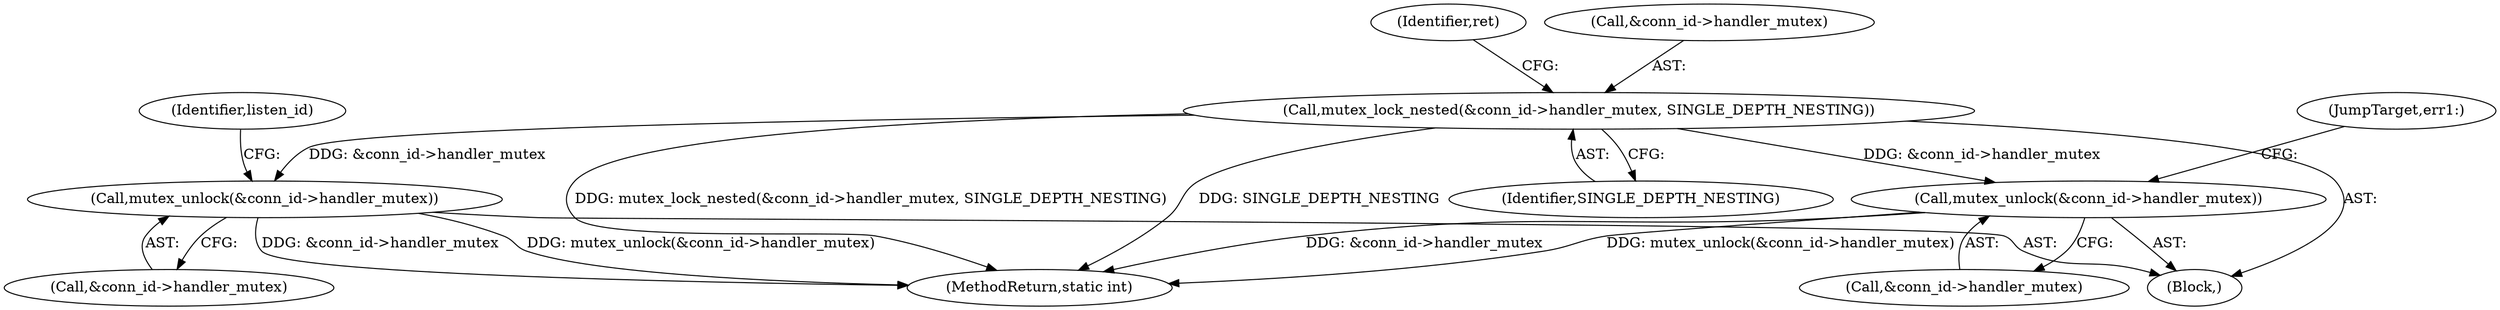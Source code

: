 digraph "0_linux_b2853fd6c2d0f383dbdf7427e263eb576a633867_0@API" {
"1000221" [label="(Call,mutex_lock_nested(&conn_id->handler_mutex, SINGLE_DEPTH_NESTING))"];
"1000292" [label="(Call,mutex_unlock(&conn_id->handler_mutex))"];
"1000320" [label="(Call,mutex_unlock(&conn_id->handler_mutex))"];
"1000300" [label="(Identifier,listen_id)"];
"1000292" [label="(Call,mutex_unlock(&conn_id->handler_mutex))"];
"1000221" [label="(Call,mutex_lock_nested(&conn_id->handler_mutex, SINGLE_DEPTH_NESTING))"];
"1000320" [label="(Call,mutex_unlock(&conn_id->handler_mutex))"];
"1000321" [label="(Call,&conn_id->handler_mutex)"];
"1000228" [label="(Identifier,ret)"];
"1000106" [label="(Block,)"];
"1000340" [label="(MethodReturn,static int)"];
"1000226" [label="(Identifier,SINGLE_DEPTH_NESTING)"];
"1000293" [label="(Call,&conn_id->handler_mutex)"];
"1000325" [label="(JumpTarget,err1:)"];
"1000222" [label="(Call,&conn_id->handler_mutex)"];
"1000221" -> "1000106"  [label="AST: "];
"1000221" -> "1000226"  [label="CFG: "];
"1000222" -> "1000221"  [label="AST: "];
"1000226" -> "1000221"  [label="AST: "];
"1000228" -> "1000221"  [label="CFG: "];
"1000221" -> "1000340"  [label="DDG: mutex_lock_nested(&conn_id->handler_mutex, SINGLE_DEPTH_NESTING)"];
"1000221" -> "1000340"  [label="DDG: SINGLE_DEPTH_NESTING"];
"1000221" -> "1000292"  [label="DDG: &conn_id->handler_mutex"];
"1000221" -> "1000320"  [label="DDG: &conn_id->handler_mutex"];
"1000292" -> "1000106"  [label="AST: "];
"1000292" -> "1000293"  [label="CFG: "];
"1000293" -> "1000292"  [label="AST: "];
"1000300" -> "1000292"  [label="CFG: "];
"1000292" -> "1000340"  [label="DDG: mutex_unlock(&conn_id->handler_mutex)"];
"1000292" -> "1000340"  [label="DDG: &conn_id->handler_mutex"];
"1000320" -> "1000106"  [label="AST: "];
"1000320" -> "1000321"  [label="CFG: "];
"1000321" -> "1000320"  [label="AST: "];
"1000325" -> "1000320"  [label="CFG: "];
"1000320" -> "1000340"  [label="DDG: &conn_id->handler_mutex"];
"1000320" -> "1000340"  [label="DDG: mutex_unlock(&conn_id->handler_mutex)"];
}

